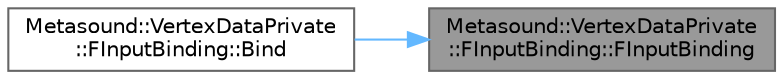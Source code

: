 digraph "Metasound::VertexDataPrivate::FInputBinding::FInputBinding"
{
 // INTERACTIVE_SVG=YES
 // LATEX_PDF_SIZE
  bgcolor="transparent";
  edge [fontname=Helvetica,fontsize=10,labelfontname=Helvetica,labelfontsize=10];
  node [fontname=Helvetica,fontsize=10,shape=box,height=0.2,width=0.4];
  rankdir="RL";
  Node1 [id="Node000001",label="Metasound::VertexDataPrivate\l::FInputBinding::FInputBinding",height=0.2,width=0.4,color="gray40", fillcolor="grey60", style="filled", fontcolor="black",tooltip=" "];
  Node1 -> Node2 [id="edge1_Node000001_Node000002",dir="back",color="steelblue1",style="solid",tooltip=" "];
  Node2 [id="Node000002",label="Metasound::VertexDataPrivate\l::FInputBinding::Bind",height=0.2,width=0.4,color="grey40", fillcolor="white", style="filled",URL="$d3/d94/classMetasound_1_1VertexDataPrivate_1_1FInputBinding.html#aad8f5a5bbbd52a9d69bf7c7ee7f6f790",tooltip=" "];
}
